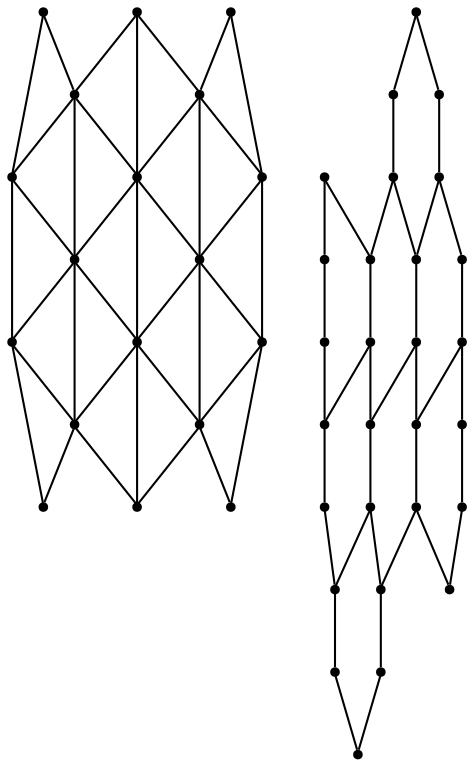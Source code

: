graph {
  node [shape=point,comment="{\"directed\":false,\"doi\":\"10.4230/LIPIcs.GD.2024.3\",\"figure\":\"1 (1)\"}"]

  v0 [pos="1467.5755262200294,960.9205817878687"]
  v1 [pos="1467.5755262200294,847.4035936551754"]
  v2 [pos="1467.5755262200294,1074.4374745497344"]
  v3 [pos="1467.5755262200294,1187.9543832067375"]
  v4 [pos="1370.2519425172884,1131.1958970879596"]
  v5 [pos="1370.2519425172886,904.1620797739531"]
  v6 [pos="1370.2519425172886,1017.6790520115086"]
  v7 [pos="1435.134416446854,904.1620797739531"]
  v8 [pos="1402.6931794820712,847.4035936551754"]
  v9 [pos="1435.134416446854,1017.6790520115087"]
  v10 [pos="1402.6931794820712,960.9205817878687"]
  v11 [pos="1435.134416446854,1131.1958970879596"]
  v12 [pos="1402.6931794820712,1074.4374745497344"]
  v13 [pos="1402.6931794820712,1187.9543832067375"]
  v14 [pos="1272.9284860061548,847.4035936551754"]
  v15 [pos="1272.9284860061548,960.9205817878687"]
  v16 [pos="1272.9284860061548,1074.4374745497341"]
  v17 [pos="1337.8107055525059,847.4035936551754"]
  v18 [pos="1337.8107055525056,960.9205817878687"]
  v19 [pos="1305.3695957793302,904.1620797739531"]
  v20 [pos="1337.8107055525056,1074.4374745497341"]
  v21 [pos="1305.3695957793302,1017.6790520115087"]
  v22 [pos="1337.8107055525056,1187.9543832067375"]
  v23 [pos="1305.3695957793302,1131.1958970879596"]
  v24 [pos="1272.9284860061548,1187.9543832067375"]
  v25 [pos="1175.6047751118065,1131.1958970879596"]
  v26 [pos="1175.6047751118067,904.1620797739531"]
  v27 [pos="1175.6047751118067,1017.6790520115086"]
  v28 [pos="1240.487249041372,904.1620797739531"]
  v29 [pos="1208.0460120765892,847.4035936551754"]
  v30 [pos="1240.487249041372,1017.6790520115086"]
  v31 [pos="1208.0460120765892,960.9205817878687"]
  v32 [pos="1240.487249041372,1131.1958970879596"]
  v33 [pos="1208.0460120765892,1074.4374745497344"]
  v34 [pos="1208.0460120765892,1187.9543832067375"]
  v35 [pos="1078.2813186006729,1074.4374745497341"]
  v36 [pos="1078.2813186006729,847.4035936551754"]
  v37 [pos="1078.2813186006729,960.9205817878687"]
  v38 [pos="1143.163665338631,847.4035936551754"]
  v39 [pos="1143.1636653386308,960.9205817878687"]
  v40 [pos="1110.7225555654557,904.1620797739531"]
  v41 [pos="1143.1636653386308,1074.4374745497341"]
  v42 [pos="1110.7225555654557,1017.6790520115086"]
  v43 [pos="1143.163665338631,1187.9543832067375"]
  v44 [pos="1110.7225555654554,1131.1958970879596"]
  v45 [pos="1078.2813186006729,1187.9543832067375"]

  v0 -- v1 [id="-1",pos="1467.5755262200294,960.9205817878687 1467.5755262200294,847.4035936551754 1467.5755262200294,847.4035936551754 1467.5755262200294,847.4035936551754"]
  v45 -- v25 [id="-2",pos="1078.2813186006729,1187.9543832067375 1175.6047751118065,1131.1958970879596 1175.6047751118065,1131.1958970879596 1175.6047751118065,1131.1958970879596"]
  v45 -- v35 [id="-3",pos="1078.2813186006729,1187.9543832067375 1078.2813186006729,1074.4374745497341 1078.2813186006729,1074.4374745497341 1078.2813186006729,1074.4374745497341"]
  v35 -- v37 [id="-4",pos="1078.2813186006729,1074.4374745497341 1078.2813186006729,960.9205817878687 1078.2813186006729,960.9205817878687 1078.2813186006729,960.9205817878687"]
  v35 -- v27 [id="-5",pos="1078.2813186006729,1074.4374745497341 1175.6047751118067,1017.6790520115086 1175.6047751118067,1017.6790520115086 1175.6047751118067,1017.6790520115086"]
  v37 -- v36 [id="-6",pos="1078.2813186006729,960.9205817878687 1078.2813186006729,847.4035936551754 1078.2813186006729,847.4035936551754 1078.2813186006729,847.4035936551754"]
  v37 -- v26 [id="-7",pos="1078.2813186006729,960.9205817878687 1175.6047751118067,904.1620797739531 1175.6047751118067,904.1620797739531 1175.6047751118067,904.1620797739531"]
  v44 -- v41 [id="-8",pos="1110.7225555654554,1131.1958970879596 1143.1636653386308,1074.4374745497341 1143.1636653386308,1074.4374745497341 1143.1636653386308,1074.4374745497341"]
  v42 -- v39 [id="-9",pos="1110.7225555654557,1017.6790520115086 1143.1636653386308,960.9205817878687 1143.1636653386308,960.9205817878687 1143.1636653386308,960.9205817878687"]
  v40 -- v38 [id="-10",pos="1110.7225555654557,904.1620797739531 1143.163665338631,847.4035936551754 1143.163665338631,847.4035936551754 1143.163665338631,847.4035936551754"]
  v43 -- v44 [id="-11",pos="1143.163665338631,1187.9543832067375 1110.7225555654554,1131.1958970879596 1110.7225555654554,1131.1958970879596 1110.7225555654554,1131.1958970879596"]
  v43 -- v34 [id="-12",pos="1143.163665338631,1187.9543832067375 1208.0460120765892,1187.9543832067375 1208.0460120765892,1187.9543832067375 1208.0460120765892,1187.9543832067375"]
  v41 -- v42 [id="-13",pos="1143.1636653386308,1074.4374745497341 1110.7225555654557,1017.6790520115086 1110.7225555654557,1017.6790520115086 1110.7225555654557,1017.6790520115086"]
  v41 -- v33 [id="-14",pos="1143.1636653386308,1074.4374745497341 1208.0460120765892,1074.4374745497344 1208.0460120765892,1074.4374745497344 1208.0460120765892,1074.4374745497344"]
  v39 -- v40 [id="-15",pos="1143.1636653386308,960.9205817878687 1110.7225555654557,904.1620797739531 1110.7225555654557,904.1620797739531 1110.7225555654557,904.1620797739531"]
  v39 -- v31 [id="-16",pos="1143.1636653386308,960.9205817878687 1208.0460120765892,960.9205817878687 1208.0460120765892,960.9205817878687 1208.0460120765892,960.9205817878687"]
  v38 -- v29 [id="-17",pos="1143.163665338631,847.4035936551754 1208.0460120765892,847.4035936551754 1208.0460120765892,847.4035936551754 1208.0460120765892,847.4035936551754"]
  v27 -- v37 [id="-18",pos="1175.6047751118067,1017.6790520115086 1078.2813186006729,960.9205817878687 1078.2813186006729,960.9205817878687 1078.2813186006729,960.9205817878687"]
  v26 -- v36 [id="-19",pos="1175.6047751118067,904.1620797739531 1078.2813186006729,847.4035936551754 1078.2813186006729,847.4035936551754 1078.2813186006729,847.4035936551754"]
  v25 -- v27 [id="-20",pos="1175.6047751118065,1131.1958970879596 1175.6047751118067,1017.6790520115086 1175.6047751118067,1017.6790520115086 1175.6047751118067,1017.6790520115086"]
  v25 -- v35 [id="-21",pos="1175.6047751118065,1131.1958970879596 1078.2813186006729,1074.4374745497341 1078.2813186006729,1074.4374745497341 1078.2813186006729,1074.4374745497341"]
  v25 -- v16 [id="-22",pos="1175.6047751118065,1131.1958970879596 1272.9284860061548,1074.4374745497341 1272.9284860061548,1074.4374745497341 1272.9284860061548,1074.4374745497341"]
  v27 -- v15 [id="-23",pos="1175.6047751118067,1017.6790520115086 1272.9284860061548,960.9205817878687 1272.9284860061548,960.9205817878687 1272.9284860061548,960.9205817878687"]
  v27 -- v26 [id="-24",pos="1175.6047751118067,1017.6790520115086 1175.6047751118067,904.1620797739531 1175.6047751118067,904.1620797739531 1175.6047751118067,904.1620797739531"]
  v26 -- v14 [id="-25",pos="1175.6047751118067,904.1620797739531 1272.9284860061548,847.4035936551754 1272.9284860061548,847.4035936551754 1272.9284860061548,847.4035936551754"]
  v34 -- v32 [id="-26",pos="1208.0460120765892,1187.9543832067375 1240.487249041372,1131.1958970879596 1240.487249041372,1131.1958970879596 1240.487249041372,1131.1958970879596"]
  v33 -- v30 [id="-27",pos="1208.0460120765892,1074.4374745497344 1240.487249041372,1017.6790520115086 1240.487249041372,1017.6790520115086 1240.487249041372,1017.6790520115086"]
  v31 -- v28 [id="-28",pos="1208.0460120765892,960.9205817878687 1240.487249041372,904.1620797739531 1240.487249041372,904.1620797739531 1240.487249041372,904.1620797739531"]
  v32 -- v33 [id="-29",pos="1240.487249041372,1131.1958970879596 1208.0460120765892,1074.4374745497344 1208.0460120765892,1074.4374745497344 1208.0460120765892,1074.4374745497344"]
  v32 -- v23 [id="-30",pos="1240.487249041372,1131.1958970879596 1305.3695957793302,1131.1958970879596 1305.3695957793302,1131.1958970879596 1305.3695957793302,1131.1958970879596"]
  v30 -- v21 [id="-31",pos="1240.487249041372,1017.6790520115086 1305.3695957793302,1017.6790520115087 1305.3695957793302,1017.6790520115087 1305.3695957793302,1017.6790520115087"]
  v30 -- v31 [id="-32",pos="1240.487249041372,1017.6790520115086 1208.0460120765892,960.9205817878687 1208.0460120765892,960.9205817878687 1208.0460120765892,960.9205817878687"]
  v28 -- v29 [id="-33",pos="1240.487249041372,904.1620797739531 1208.0460120765892,847.4035936551754 1208.0460120765892,847.4035936551754 1208.0460120765892,847.4035936551754"]
  v28 -- v19 [id="-34",pos="1240.487249041372,904.1620797739531 1305.3695957793302,904.1620797739531 1305.3695957793302,904.1620797739531 1305.3695957793302,904.1620797739531"]
  v24 -- v4 [id="-35",pos="1272.9284860061548,1187.9543832067375 1370.2519425172884,1131.1958970879596 1370.2519425172884,1131.1958970879596 1370.2519425172884,1131.1958970879596"]
  v16 -- v27 [id="-36",pos="1272.9284860061548,1074.4374745497341 1175.6047751118067,1017.6790520115086 1175.6047751118067,1017.6790520115086 1175.6047751118067,1017.6790520115086"]
  v15 -- v26 [id="-37",pos="1272.9284860061548,960.9205817878687 1175.6047751118067,904.1620797739531 1175.6047751118067,904.1620797739531 1175.6047751118067,904.1620797739531"]
  v24 -- v25 [id="-38",pos="1272.9284860061548,1187.9543832067375 1175.6047751118065,1131.1958970879596 1175.6047751118065,1131.1958970879596 1175.6047751118065,1131.1958970879596"]
  v24 -- v16 [id="-39",pos="1272.9284860061548,1187.9543832067375 1272.9284860061548,1074.4374745497341 1272.9284860061548,1074.4374745497341 1272.9284860061548,1074.4374745497341"]
  v16 -- v6 [id="-40",pos="1272.9284860061548,1074.4374745497341 1370.2519425172886,1017.6790520115086 1370.2519425172886,1017.6790520115086 1370.2519425172886,1017.6790520115086"]
  v16 -- v15 [id="-41",pos="1272.9284860061548,1074.4374745497341 1272.9284860061548,960.9205817878687 1272.9284860061548,960.9205817878687 1272.9284860061548,960.9205817878687"]
  v15 -- v5 [id="-42",pos="1272.9284860061548,960.9205817878687 1370.2519425172886,904.1620797739531 1370.2519425172886,904.1620797739531 1370.2519425172886,904.1620797739531"]
  v15 -- v14 [id="-43",pos="1272.9284860061548,960.9205817878687 1272.9284860061548,847.4035936551754 1272.9284860061548,847.4035936551754 1272.9284860061548,847.4035936551754"]
  v23 -- v20 [id="-44",pos="1305.3695957793302,1131.1958970879596 1337.8107055525056,1074.4374745497341 1337.8107055525056,1074.4374745497341 1337.8107055525056,1074.4374745497341"]
  v21 -- v18 [id="-45",pos="1305.3695957793302,1017.6790520115087 1337.8107055525056,960.9205817878687 1337.8107055525056,960.9205817878687 1337.8107055525056,960.9205817878687"]
  v19 -- v17 [id="-46",pos="1305.3695957793302,904.1620797739531 1337.8107055525059,847.4035936551754 1337.8107055525059,847.4035936551754 1337.8107055525059,847.4035936551754"]
  v22 -- v23 [id="-47",pos="1337.8107055525056,1187.9543832067375 1305.3695957793302,1131.1958970879596 1305.3695957793302,1131.1958970879596 1305.3695957793302,1131.1958970879596"]
  v22 -- v13 [id="-48",pos="1337.8107055525056,1187.9543832067375 1402.6931794820712,1187.9543832067375 1402.6931794820712,1187.9543832067375 1402.6931794820712,1187.9543832067375"]
  v20 -- v21 [id="-49",pos="1337.8107055525056,1074.4374745497341 1305.3695957793302,1017.6790520115087 1305.3695957793302,1017.6790520115087 1305.3695957793302,1017.6790520115087"]
  v20 -- v12 [id="-50",pos="1337.8107055525056,1074.4374745497341 1402.6931794820712,1074.4374745497344 1402.6931794820712,1074.4374745497344 1402.6931794820712,1074.4374745497344"]
  v18 -- v10 [id="-51",pos="1337.8107055525056,960.9205817878687 1402.6931794820712,960.9205817878687 1402.6931794820712,960.9205817878687 1402.6931794820712,960.9205817878687"]
  v18 -- v19 [id="-52",pos="1337.8107055525056,960.9205817878687 1305.3695957793302,904.1620797739531 1305.3695957793302,904.1620797739531 1305.3695957793302,904.1620797739531"]
  v17 -- v8 [id="-53",pos="1337.8107055525059,847.4035936551754 1402.6931794820712,847.4035936551754 1402.6931794820712,847.4035936551754 1402.6931794820712,847.4035936551754"]
  v4 -- v16 [id="-54",pos="1370.2519425172884,1131.1958970879596 1272.9284860061548,1074.4374745497341 1272.9284860061548,1074.4374745497341 1272.9284860061548,1074.4374745497341"]
  v6 -- v15 [id="-55",pos="1370.2519425172886,1017.6790520115086 1272.9284860061548,960.9205817878687 1272.9284860061548,960.9205817878687 1272.9284860061548,960.9205817878687"]
  v5 -- v14 [id="-56",pos="1370.2519425172886,904.1620797739531 1272.9284860061548,847.4035936551754 1272.9284860061548,847.4035936551754 1272.9284860061548,847.4035936551754"]
  v4 -- v2 [id="-57",pos="1370.2519425172884,1131.1958970879596 1467.5755262200294,1074.4374745497344 1467.5755262200294,1074.4374745497344 1467.5755262200294,1074.4374745497344"]
  v4 -- v6 [id="-58",pos="1370.2519425172884,1131.1958970879596 1370.2519425172886,1017.6790520115086 1370.2519425172886,1017.6790520115086 1370.2519425172886,1017.6790520115086"]
  v6 -- v0 [id="-59",pos="1370.2519425172886,1017.6790520115086 1467.5755262200294,960.9205817878687 1467.5755262200294,960.9205817878687 1467.5755262200294,960.9205817878687"]
  v6 -- v5 [id="-60",pos="1370.2519425172886,1017.6790520115086 1370.2519425172886,904.1620797739531 1370.2519425172886,904.1620797739531 1370.2519425172886,904.1620797739531"]
  v5 -- v1 [id="-61",pos="1370.2519425172886,904.1620797739531 1467.5755262200294,847.4035936551754 1467.5755262200294,847.4035936551754 1467.5755262200294,847.4035936551754"]
  v13 -- v11 [id="-62",pos="1402.6931794820712,1187.9543832067375 1435.134416446854,1131.1958970879596 1435.134416446854,1131.1958970879596 1435.134416446854,1131.1958970879596"]
  v12 -- v9 [id="-63",pos="1402.6931794820712,1074.4374745497344 1435.134416446854,1017.6790520115087 1435.134416446854,1017.6790520115087 1435.134416446854,1017.6790520115087"]
  v10 -- v7 [id="-64",pos="1402.6931794820712,960.9205817878687 1435.134416446854,904.1620797739531 1435.134416446854,904.1620797739531 1435.134416446854,904.1620797739531"]
  v11 -- v12 [id="-65",pos="1435.134416446854,1131.1958970879596 1402.6931794820712,1074.4374745497344 1402.6931794820712,1074.4374745497344 1402.6931794820712,1074.4374745497344"]
  v9 -- v10 [id="-66",pos="1435.134416446854,1017.6790520115087 1402.6931794820712,960.9205817878687 1402.6931794820712,960.9205817878687 1402.6931794820712,960.9205817878687"]
  v7 -- v8 [id="-67",pos="1435.134416446854,904.1620797739531 1402.6931794820712,847.4035936551754 1402.6931794820712,847.4035936551754 1402.6931794820712,847.4035936551754"]
  v2 -- v6 [id="-68",pos="1467.5755262200294,1074.4374745497344 1370.2519425172886,1017.6790520115086 1370.2519425172886,1017.6790520115086 1370.2519425172886,1017.6790520115086"]
  v0 -- v5 [id="-69",pos="1467.5755262200294,960.9205817878687 1370.2519425172886,904.1620797739531 1370.2519425172886,904.1620797739531 1370.2519425172886,904.1620797739531"]
  v3 -- v4 [id="-70",pos="1467.5755262200294,1187.9543832067375 1370.2519425172884,1131.1958970879596 1370.2519425172884,1131.1958970879596 1370.2519425172884,1131.1958970879596"]
  v3 -- v2 [id="-71",pos="1467.5755262200294,1187.9543832067375 1467.5755262200294,1074.4374745497344 1467.5755262200294,1074.4374745497344 1467.5755262200294,1074.4374745497344"]
  v2 -- v0 [id="-72",pos="1467.5755262200294,1074.4374745497344 1467.5755262200294,960.9205817878687 1467.5755262200294,960.9205817878687 1467.5755262200294,960.9205817878687"]
}